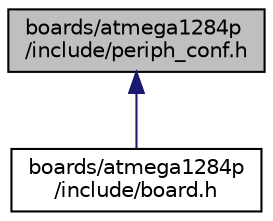 digraph "boards/atmega1284p/include/periph_conf.h"
{
 // LATEX_PDF_SIZE
  edge [fontname="Helvetica",fontsize="10",labelfontname="Helvetica",labelfontsize="10"];
  node [fontname="Helvetica",fontsize="10",shape=record];
  Node1 [label="boards/atmega1284p\l/include/periph_conf.h",height=0.2,width=0.4,color="black", fillcolor="grey75", style="filled", fontcolor="black",tooltip="Peripheral MCU configuration for the ATmega1284p standalone \"board\"."];
  Node1 -> Node2 [dir="back",color="midnightblue",fontsize="10",style="solid",fontname="Helvetica"];
  Node2 [label="boards/atmega1284p\l/include/board.h",height=0.2,width=0.4,color="black", fillcolor="white", style="filled",URL="$atmega1284p_2include_2board_8h.html",tooltip="Board specific definitions for the standalone ATmega1284P \"board\"."];
}
